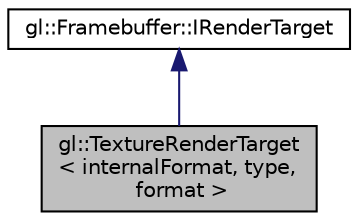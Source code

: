 digraph "gl::TextureRenderTarget&lt; internalFormat, type, format &gt;"
{
 // LATEX_PDF_SIZE
  edge [fontname="Helvetica",fontsize="10",labelfontname="Helvetica",labelfontsize="10"];
  node [fontname="Helvetica",fontsize="10",shape=record];
  Node1 [label="gl::TextureRenderTarget\l\< internalFormat, type,\l format \>",height=0.2,width=0.4,color="black", fillcolor="grey75", style="filled", fontcolor="black",tooltip=" "];
  Node2 -> Node1 [dir="back",color="midnightblue",fontsize="10",style="solid",fontname="Helvetica"];
  Node2 [label="gl::Framebuffer::IRenderTarget",height=0.2,width=0.4,color="black", fillcolor="white", style="filled",URL="$classgl_1_1Framebuffer_1_1IRenderTarget.html",tooltip=" "];
}
